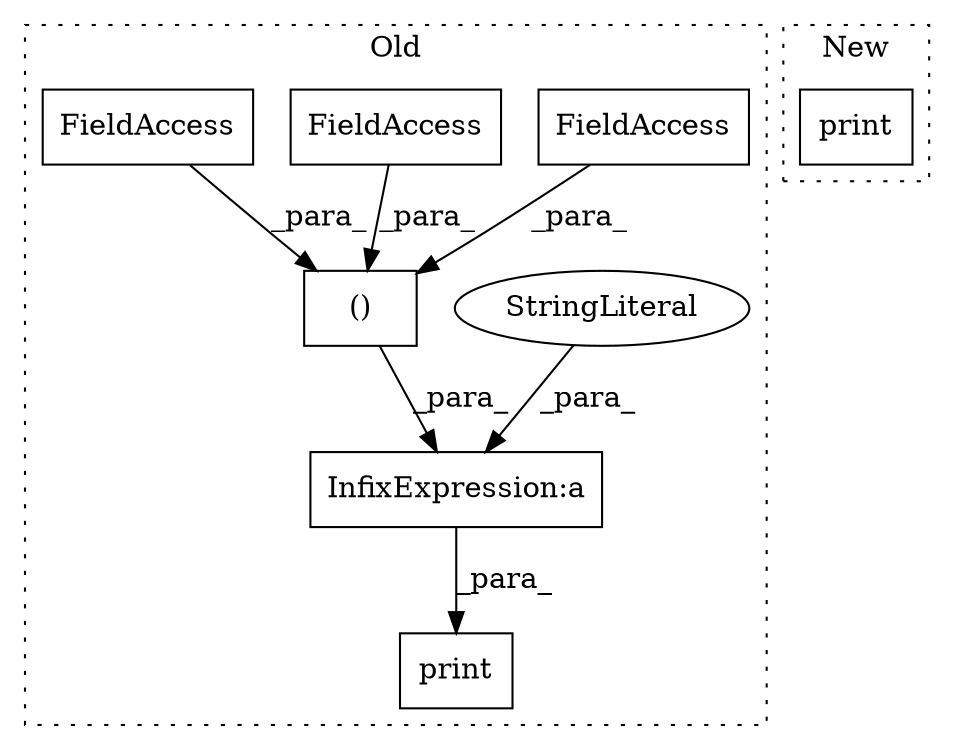 digraph G {
subgraph cluster0 {
1 [label="()" a="106" s="4107" l="56" shape="box"];
3 [label="InfixExpression:a" a="27" s="4097" l="10" shape="box"];
4 [label="StringLiteral" a="45" s="4068" l="29" shape="ellipse"];
5 [label="print" a="32" s="4062,4163" l="6,2" shape="box"];
6 [label="FieldAccess" a="22" s="4107" l="6" shape="box"];
7 [label="FieldAccess" a="22" s="4126" l="12" shape="box"];
8 [label="FieldAccess" a="22" s="4151" l="12" shape="box"];
label = "Old";
style="dotted";
}
subgraph cluster1 {
2 [label="print" a="32" s="4038" l="7" shape="box"];
label = "New";
style="dotted";
}
1 -> 3 [label="_para_"];
3 -> 5 [label="_para_"];
4 -> 3 [label="_para_"];
6 -> 1 [label="_para_"];
7 -> 1 [label="_para_"];
8 -> 1 [label="_para_"];
}